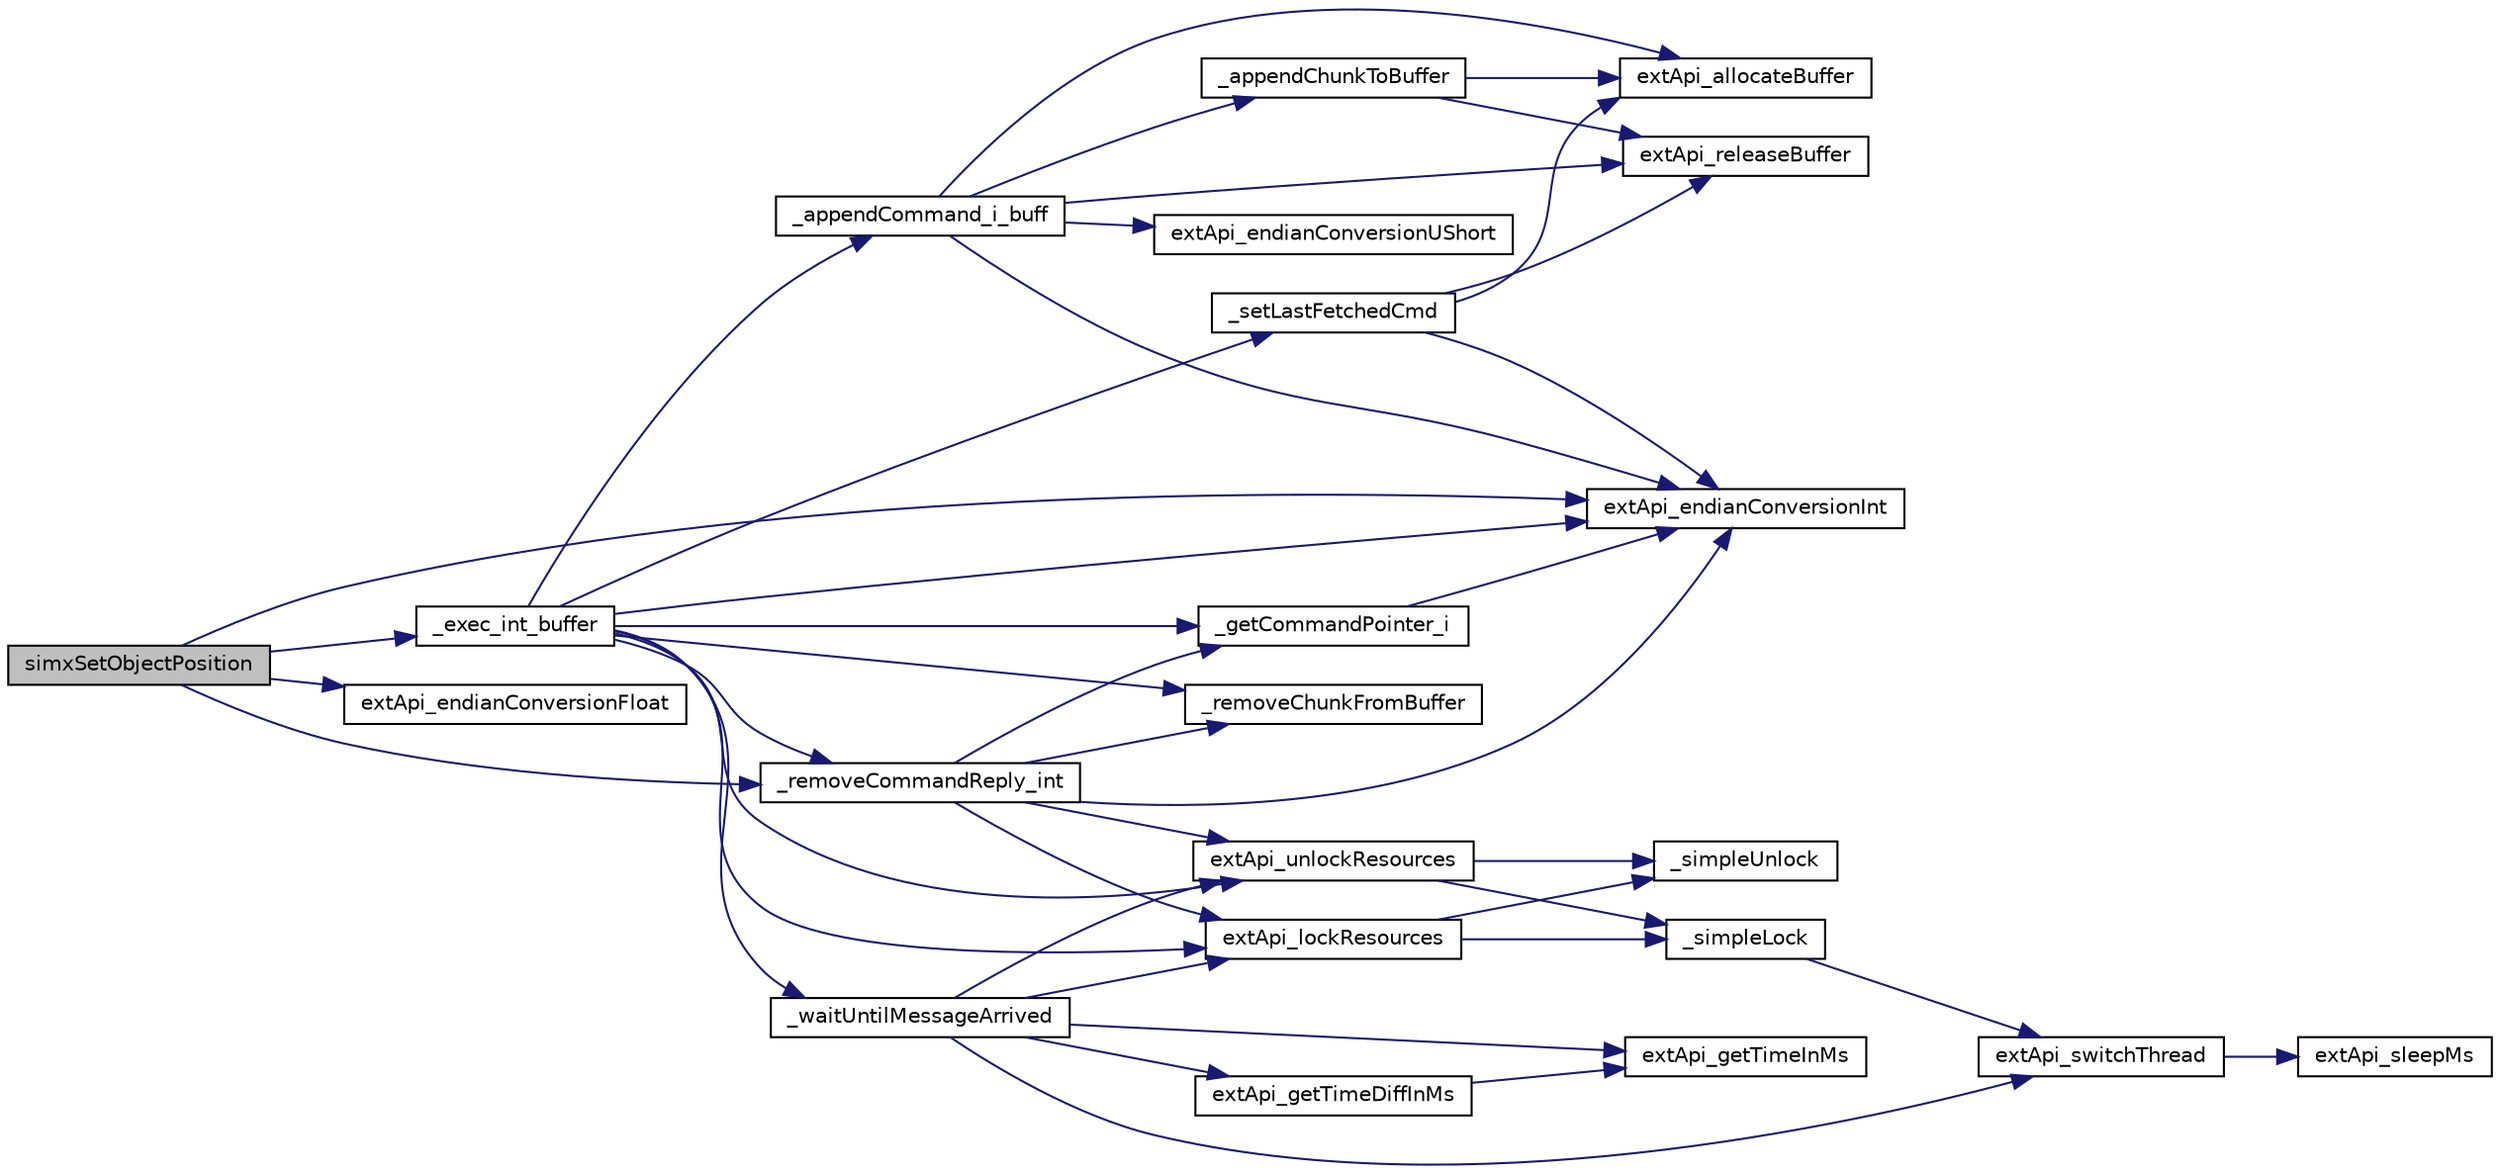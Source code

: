 digraph "simxSetObjectPosition"
{
  edge [fontname="Helvetica",fontsize="10",labelfontname="Helvetica",labelfontsize="10"];
  node [fontname="Helvetica",fontsize="10",shape=record];
  rankdir="LR";
  Node1 [label="simxSetObjectPosition",height=0.2,width=0.4,color="black", fillcolor="grey75", style="filled" fontcolor="black"];
  Node1 -> Node2 [color="midnightblue",fontsize="10",style="solid",fontname="Helvetica"];
  Node2 [label="_removeCommandReply_int",height=0.2,width=0.4,color="black", fillcolor="white", style="filled",URL="$ext_api_8c.html#a51441ce82ffdbca72699e159ead28822"];
  Node2 -> Node3 [color="midnightblue",fontsize="10",style="solid",fontname="Helvetica"];
  Node3 [label="extApi_lockResources",height=0.2,width=0.4,color="black", fillcolor="white", style="filled",URL="$ext_api_platform_8c.html#ad8acf16580444bfcd40c07e5fb342f85"];
  Node3 -> Node4 [color="midnightblue",fontsize="10",style="solid",fontname="Helvetica"];
  Node4 [label="_simpleLock",height=0.2,width=0.4,color="black", fillcolor="white", style="filled",URL="$ext_api_platform_8c.html#af55c00f32f997391a5ac17db423df304"];
  Node4 -> Node5 [color="midnightblue",fontsize="10",style="solid",fontname="Helvetica"];
  Node5 [label="extApi_switchThread",height=0.2,width=0.4,color="black", fillcolor="white", style="filled",URL="$ext_api_platform_8c.html#a385771ea61682609251bc86beb69449f"];
  Node5 -> Node6 [color="midnightblue",fontsize="10",style="solid",fontname="Helvetica"];
  Node6 [label="extApi_sleepMs",height=0.2,width=0.4,color="black", fillcolor="white", style="filled",URL="$ext_api_platform_8c.html#ab48366fe799ea73fc2650c65f463c7d3"];
  Node3 -> Node7 [color="midnightblue",fontsize="10",style="solid",fontname="Helvetica"];
  Node7 [label="_simpleUnlock",height=0.2,width=0.4,color="black", fillcolor="white", style="filled",URL="$ext_api_platform_8c.html#a9930a20c9af1b0df18f220200ed8ac54"];
  Node2 -> Node8 [color="midnightblue",fontsize="10",style="solid",fontname="Helvetica"];
  Node8 [label="_getCommandPointer_i",height=0.2,width=0.4,color="black", fillcolor="white", style="filled",URL="$ext_api_8c.html#a0d2d3655f774e52433af447535b63f31"];
  Node8 -> Node9 [color="midnightblue",fontsize="10",style="solid",fontname="Helvetica"];
  Node9 [label="extApi_endianConversionInt",height=0.2,width=0.4,color="black", fillcolor="white", style="filled",URL="$ext_api_platform_8c.html#a31eede90e2a9d23574e09a92ec626d9b"];
  Node2 -> Node10 [color="midnightblue",fontsize="10",style="solid",fontname="Helvetica"];
  Node10 [label="_removeChunkFromBuffer",height=0.2,width=0.4,color="black", fillcolor="white", style="filled",URL="$ext_api_8c.html#adaa820baed86efb2af6912461dd0759f"];
  Node2 -> Node9 [color="midnightblue",fontsize="10",style="solid",fontname="Helvetica"];
  Node2 -> Node11 [color="midnightblue",fontsize="10",style="solid",fontname="Helvetica"];
  Node11 [label="extApi_unlockResources",height=0.2,width=0.4,color="black", fillcolor="white", style="filled",URL="$ext_api_platform_8c.html#a858ff89e6f07ac05bf4a9ab9828cca8e"];
  Node11 -> Node4 [color="midnightblue",fontsize="10",style="solid",fontname="Helvetica"];
  Node11 -> Node7 [color="midnightblue",fontsize="10",style="solid",fontname="Helvetica"];
  Node1 -> Node9 [color="midnightblue",fontsize="10",style="solid",fontname="Helvetica"];
  Node1 -> Node12 [color="midnightblue",fontsize="10",style="solid",fontname="Helvetica"];
  Node12 [label="extApi_endianConversionFloat",height=0.2,width=0.4,color="black", fillcolor="white", style="filled",URL="$ext_api_platform_8c.html#a57d59ede423db5ef0d4ba94d818e3459"];
  Node1 -> Node13 [color="midnightblue",fontsize="10",style="solid",fontname="Helvetica"];
  Node13 [label="_exec_int_buffer",height=0.2,width=0.4,color="black", fillcolor="white", style="filled",URL="$ext_api_8c.html#aa45d3ce06ddc5671219e14edde3e8c1a"];
  Node13 -> Node3 [color="midnightblue",fontsize="10",style="solid",fontname="Helvetica"];
  Node13 -> Node8 [color="midnightblue",fontsize="10",style="solid",fontname="Helvetica"];
  Node13 -> Node9 [color="midnightblue",fontsize="10",style="solid",fontname="Helvetica"];
  Node13 -> Node10 [color="midnightblue",fontsize="10",style="solid",fontname="Helvetica"];
  Node13 -> Node14 [color="midnightblue",fontsize="10",style="solid",fontname="Helvetica"];
  Node14 [label="_appendCommand_i_buff",height=0.2,width=0.4,color="black", fillcolor="white", style="filled",URL="$ext_api_8c.html#abf00e1f860c6ba2ac144b16fcd8d04d8"];
  Node14 -> Node15 [color="midnightblue",fontsize="10",style="solid",fontname="Helvetica"];
  Node15 [label="extApi_allocateBuffer",height=0.2,width=0.4,color="black", fillcolor="white", style="filled",URL="$ext_api_platform_8c.html#a01476683f124c90fd8955898a63752da"];
  Node14 -> Node9 [color="midnightblue",fontsize="10",style="solid",fontname="Helvetica"];
  Node14 -> Node16 [color="midnightblue",fontsize="10",style="solid",fontname="Helvetica"];
  Node16 [label="extApi_endianConversionUShort",height=0.2,width=0.4,color="black", fillcolor="white", style="filled",URL="$ext_api_platform_8c.html#aa3a4960cdcb852a68ce6d55b1182ff54"];
  Node14 -> Node17 [color="midnightblue",fontsize="10",style="solid",fontname="Helvetica"];
  Node17 [label="_appendChunkToBuffer",height=0.2,width=0.4,color="black", fillcolor="white", style="filled",URL="$ext_api_8c.html#a25b0daa282c12a21bb950a00c6fb8f98"];
  Node17 -> Node15 [color="midnightblue",fontsize="10",style="solid",fontname="Helvetica"];
  Node17 -> Node18 [color="midnightblue",fontsize="10",style="solid",fontname="Helvetica"];
  Node18 [label="extApi_releaseBuffer",height=0.2,width=0.4,color="black", fillcolor="white", style="filled",URL="$ext_api_platform_8c.html#ada561dfab99bba410fb79f824c89e8d4"];
  Node14 -> Node18 [color="midnightblue",fontsize="10",style="solid",fontname="Helvetica"];
  Node13 -> Node11 [color="midnightblue",fontsize="10",style="solid",fontname="Helvetica"];
  Node13 -> Node19 [color="midnightblue",fontsize="10",style="solid",fontname="Helvetica"];
  Node19 [label="_waitUntilMessageArrived",height=0.2,width=0.4,color="black", fillcolor="white", style="filled",URL="$ext_api_8c.html#a093b1d162341967b50d615045c748958"];
  Node19 -> Node20 [color="midnightblue",fontsize="10",style="solid",fontname="Helvetica"];
  Node20 [label="extApi_getTimeInMs",height=0.2,width=0.4,color="black", fillcolor="white", style="filled",URL="$ext_api_platform_8c.html#a915a300a3aac8128d8451c26c8eacf1e"];
  Node19 -> Node3 [color="midnightblue",fontsize="10",style="solid",fontname="Helvetica"];
  Node19 -> Node11 [color="midnightblue",fontsize="10",style="solid",fontname="Helvetica"];
  Node19 -> Node21 [color="midnightblue",fontsize="10",style="solid",fontname="Helvetica"];
  Node21 [label="extApi_getTimeDiffInMs",height=0.2,width=0.4,color="black", fillcolor="white", style="filled",URL="$ext_api_platform_8c.html#a61e044d8e6d5fea90947540ebe55b92c"];
  Node21 -> Node20 [color="midnightblue",fontsize="10",style="solid",fontname="Helvetica"];
  Node19 -> Node5 [color="midnightblue",fontsize="10",style="solid",fontname="Helvetica"];
  Node13 -> Node22 [color="midnightblue",fontsize="10",style="solid",fontname="Helvetica"];
  Node22 [label="_setLastFetchedCmd",height=0.2,width=0.4,color="black", fillcolor="white", style="filled",URL="$ext_api_8c.html#ad4cc41d2856011509d396a51f1d43666"];
  Node22 -> Node9 [color="midnightblue",fontsize="10",style="solid",fontname="Helvetica"];
  Node22 -> Node15 [color="midnightblue",fontsize="10",style="solid",fontname="Helvetica"];
  Node22 -> Node18 [color="midnightblue",fontsize="10",style="solid",fontname="Helvetica"];
  Node13 -> Node2 [color="midnightblue",fontsize="10",style="solid",fontname="Helvetica"];
}
